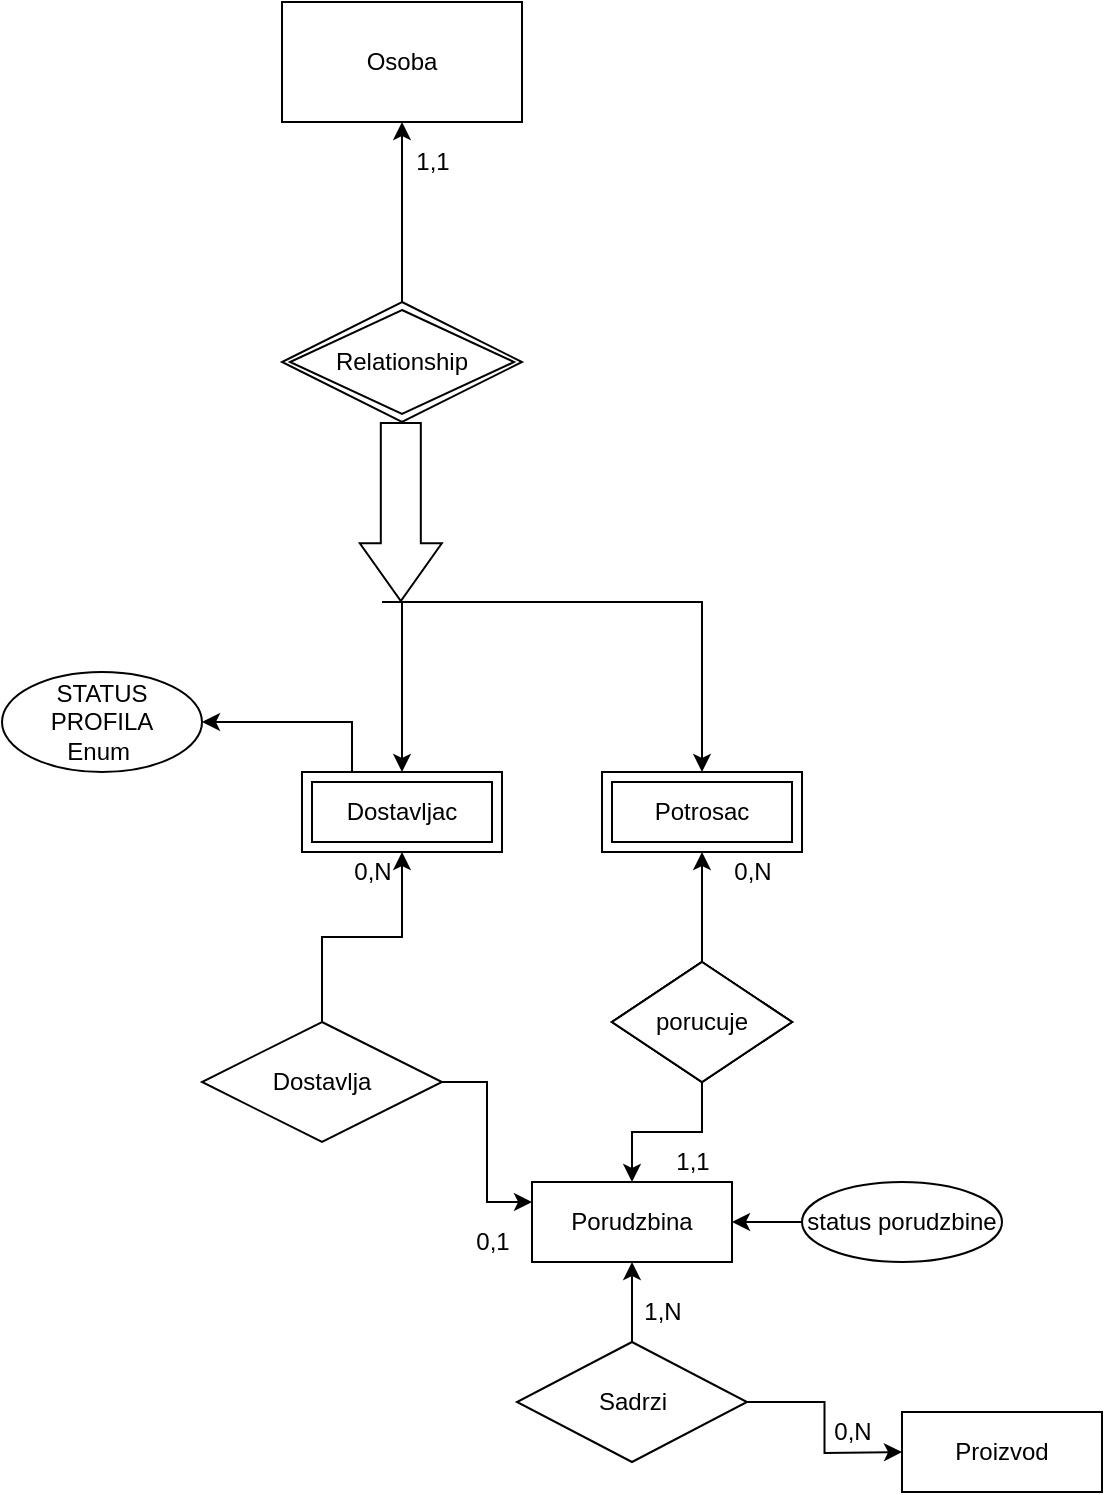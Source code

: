 <mxfile version="20.0.3" type="device"><diagram id="e6fF4WLdFnU5LFoM2gh0" name="Page-1"><mxGraphModel dx="1102" dy="450" grid="1" gridSize="10" guides="1" tooltips="1" connect="1" arrows="1" fold="1" page="1" pageScale="1" pageWidth="1400" pageHeight="850" math="0" shadow="0"><root><mxCell id="0"/><mxCell id="1" parent="0"/><mxCell id="QACB56RdOPSofUy4NIJa-3" value="Osoba&lt;br&gt;" style="rounded=0;whiteSpace=wrap;html=1;" parent="1" vertex="1"><mxGeometry x="190" y="20" width="120" height="60" as="geometry"/></mxCell><mxCell id="QACB56RdOPSofUy4NIJa-19" style="edgeStyle=orthogonalEdgeStyle;rounded=0;orthogonalLoop=1;jettySize=auto;html=1;exitX=0.5;exitY=0;exitDx=0;exitDy=0;entryX=0.5;entryY=1;entryDx=0;entryDy=0;" parent="1" source="QACB56RdOPSofUy4NIJa-5" target="QACB56RdOPSofUy4NIJa-3" edge="1"><mxGeometry relative="1" as="geometry"/></mxCell><mxCell id="QACB56RdOPSofUy4NIJa-5" value="Relationship" style="shape=rhombus;double=1;perimeter=rhombusPerimeter;whiteSpace=wrap;html=1;align=center;" parent="1" vertex="1"><mxGeometry x="190" y="170" width="120" height="60" as="geometry"/></mxCell><mxCell id="QACB56RdOPSofUy4NIJa-11" value="Potrosac" style="shape=ext;margin=3;double=1;whiteSpace=wrap;html=1;align=center;" parent="1" vertex="1"><mxGeometry x="350" y="405" width="100" height="40" as="geometry"/></mxCell><mxCell id="QACB56RdOPSofUy4NIJa-49" style="edgeStyle=orthogonalEdgeStyle;rounded=0;orthogonalLoop=1;jettySize=auto;html=1;exitX=0.25;exitY=0;exitDx=0;exitDy=0;" parent="1" source="QACB56RdOPSofUy4NIJa-12" target="QACB56RdOPSofUy4NIJa-21" edge="1"><mxGeometry relative="1" as="geometry"/></mxCell><mxCell id="QACB56RdOPSofUy4NIJa-12" value="Dostavljac" style="shape=ext;margin=3;double=1;whiteSpace=wrap;html=1;align=center;" parent="1" vertex="1"><mxGeometry x="200" y="405" width="100" height="40" as="geometry"/></mxCell><mxCell id="QACB56RdOPSofUy4NIJa-13" value="1,1" style="text;html=1;align=center;verticalAlign=middle;resizable=0;points=[];autosize=1;strokeColor=none;fillColor=none;" parent="1" vertex="1"><mxGeometry x="250" y="90" width="30" height="20" as="geometry"/></mxCell><mxCell id="QACB56RdOPSofUy4NIJa-14" value="" style="shape=flexArrow;endArrow=classic;html=1;rounded=0;width=20;endSize=9.294;" parent="1" edge="1"><mxGeometry width="50" height="50" relative="1" as="geometry"><mxPoint x="249.41" y="230" as="sourcePoint"/><mxPoint x="249.41" y="320" as="targetPoint"/></mxGeometry></mxCell><mxCell id="QACB56RdOPSofUy4NIJa-17" value="" style="endArrow=classic;html=1;rounded=0;" parent="1" target="QACB56RdOPSofUy4NIJa-12" edge="1"><mxGeometry width="50" height="50" relative="1" as="geometry"><mxPoint x="250" y="320" as="sourcePoint"/><mxPoint x="620" y="220" as="targetPoint"/></mxGeometry></mxCell><mxCell id="QACB56RdOPSofUy4NIJa-18" value="" style="endArrow=classic;html=1;rounded=0;" parent="1" target="QACB56RdOPSofUy4NIJa-11" edge="1"><mxGeometry width="50" height="50" relative="1" as="geometry"><mxPoint x="240" y="320" as="sourcePoint"/><mxPoint x="600" y="320" as="targetPoint"/><Array as="points"><mxPoint x="400" y="320"/></Array></mxGeometry></mxCell><mxCell id="QACB56RdOPSofUy4NIJa-21" value="STATUS PROFILA&lt;br&gt;Enum&amp;nbsp;&lt;br&gt;" style="ellipse;whiteSpace=wrap;html=1;" parent="1" vertex="1"><mxGeometry x="50" y="355" width="100" height="50" as="geometry"/></mxCell><mxCell id="QACB56RdOPSofUy4NIJa-24" value="Porudzbina&lt;br&gt;" style="whiteSpace=wrap;html=1;align=center;" parent="1" vertex="1"><mxGeometry x="315" y="610" width="100" height="40" as="geometry"/></mxCell><mxCell id="QACB56RdOPSofUy4NIJa-25" value="Proizvod" style="whiteSpace=wrap;html=1;align=center;" parent="1" vertex="1"><mxGeometry x="500" y="725" width="100" height="40" as="geometry"/></mxCell><mxCell id="QACB56RdOPSofUy4NIJa-29" style="edgeStyle=orthogonalEdgeStyle;rounded=0;orthogonalLoop=1;jettySize=auto;html=1;exitX=0.5;exitY=0;exitDx=0;exitDy=0;" parent="1" source="QACB56RdOPSofUy4NIJa-27" target="QACB56RdOPSofUy4NIJa-24" edge="1"><mxGeometry relative="1" as="geometry"/></mxCell><mxCell id="QACB56RdOPSofUy4NIJa-47" value="" style="edgeStyle=orthogonalEdgeStyle;rounded=0;orthogonalLoop=1;jettySize=auto;html=1;" parent="1" source="QACB56RdOPSofUy4NIJa-27" edge="1"><mxGeometry relative="1" as="geometry"><mxPoint x="500" y="745.0" as="targetPoint"/></mxGeometry></mxCell><mxCell id="QACB56RdOPSofUy4NIJa-27" value="Sadrzi" style="shape=rhombus;perimeter=rhombusPerimeter;whiteSpace=wrap;html=1;align=center;" parent="1" vertex="1"><mxGeometry x="307.5" y="690" width="115" height="60" as="geometry"/></mxCell><mxCell id="QACB56RdOPSofUy4NIJa-31" value="1,N" style="text;html=1;align=center;verticalAlign=middle;resizable=0;points=[];autosize=1;strokeColor=none;fillColor=none;" parent="1" vertex="1"><mxGeometry x="365" y="665" width="30" height="20" as="geometry"/></mxCell><mxCell id="QACB56RdOPSofUy4NIJa-32" value="0,N" style="text;html=1;align=center;verticalAlign=middle;resizable=0;points=[];autosize=1;strokeColor=none;fillColor=none;" parent="1" vertex="1"><mxGeometry x="460" y="725" width="30" height="20" as="geometry"/></mxCell><mxCell id="QACB56RdOPSofUy4NIJa-34" value="" style="edgeStyle=orthogonalEdgeStyle;rounded=0;orthogonalLoop=1;jettySize=auto;html=1;" parent="1" source="QACB56RdOPSofUy4NIJa-33" target="QACB56RdOPSofUy4NIJa-11" edge="1"><mxGeometry relative="1" as="geometry"/></mxCell><mxCell id="QACB56RdOPSofUy4NIJa-35" value="" style="edgeStyle=orthogonalEdgeStyle;rounded=0;orthogonalLoop=1;jettySize=auto;html=1;" parent="1" source="QACB56RdOPSofUy4NIJa-33" target="QACB56RdOPSofUy4NIJa-24" edge="1"><mxGeometry relative="1" as="geometry"/></mxCell><mxCell id="QACB56RdOPSofUy4NIJa-33" value="porucuje" style="shape=rhombus;perimeter=rhombusPerimeter;whiteSpace=wrap;html=1;align=center;" parent="1" vertex="1"><mxGeometry x="355" y="500" width="90" height="60" as="geometry"/></mxCell><mxCell id="QACB56RdOPSofUy4NIJa-36" value="1,1" style="text;html=1;align=center;verticalAlign=middle;resizable=0;points=[];autosize=1;strokeColor=none;fillColor=none;" parent="1" vertex="1"><mxGeometry x="380" y="590" width="30" height="20" as="geometry"/></mxCell><mxCell id="QACB56RdOPSofUy4NIJa-37" value="0,N" style="text;html=1;align=center;verticalAlign=middle;resizable=0;points=[];autosize=1;strokeColor=none;fillColor=none;" parent="1" vertex="1"><mxGeometry x="410" y="445" width="30" height="20" as="geometry"/></mxCell><mxCell id="QACB56RdOPSofUy4NIJa-38" value="porucuje" style="shape=rhombus;perimeter=rhombusPerimeter;whiteSpace=wrap;html=1;align=center;" parent="1" vertex="1"><mxGeometry x="355" y="500" width="90" height="60" as="geometry"/></mxCell><mxCell id="QACB56RdOPSofUy4NIJa-39" value="Porudzbina&lt;br&gt;" style="whiteSpace=wrap;html=1;align=center;" parent="1" vertex="1"><mxGeometry x="315" y="610" width="100" height="40" as="geometry"/></mxCell><mxCell id="QACB56RdOPSofUy4NIJa-40" value="porucuje" style="shape=rhombus;perimeter=rhombusPerimeter;whiteSpace=wrap;html=1;align=center;" parent="1" vertex="1"><mxGeometry x="355" y="500" width="90" height="60" as="geometry"/></mxCell><mxCell id="QACB56RdOPSofUy4NIJa-50" style="edgeStyle=orthogonalEdgeStyle;rounded=0;orthogonalLoop=1;jettySize=auto;html=1;exitX=0.5;exitY=0;exitDx=0;exitDy=0;" parent="1" source="QACB56RdOPSofUy4NIJa-48" target="QACB56RdOPSofUy4NIJa-12" edge="1"><mxGeometry relative="1" as="geometry"><mxPoint x="230" y="480" as="targetPoint"/></mxGeometry></mxCell><mxCell id="QACB56RdOPSofUy4NIJa-51" style="edgeStyle=orthogonalEdgeStyle;rounded=0;orthogonalLoop=1;jettySize=auto;html=1;exitX=1;exitY=0.5;exitDx=0;exitDy=0;entryX=0;entryY=0.25;entryDx=0;entryDy=0;" parent="1" source="QACB56RdOPSofUy4NIJa-48" target="QACB56RdOPSofUy4NIJa-39" edge="1"><mxGeometry relative="1" as="geometry"/></mxCell><mxCell id="QACB56RdOPSofUy4NIJa-48" value="Dostavlja" style="shape=rhombus;perimeter=rhombusPerimeter;whiteSpace=wrap;html=1;align=center;" parent="1" vertex="1"><mxGeometry x="150" y="530" width="120" height="60" as="geometry"/></mxCell><mxCell id="QACB56RdOPSofUy4NIJa-52" value="0,N" style="text;html=1;align=center;verticalAlign=middle;resizable=0;points=[];autosize=1;strokeColor=none;fillColor=none;" parent="1" vertex="1"><mxGeometry x="220" y="445" width="30" height="20" as="geometry"/></mxCell><mxCell id="QACB56RdOPSofUy4NIJa-53" value="0,1" style="text;html=1;align=center;verticalAlign=middle;resizable=0;points=[];autosize=1;strokeColor=none;fillColor=none;" parent="1" vertex="1"><mxGeometry x="280" y="630" width="30" height="20" as="geometry"/></mxCell><mxCell id="QACB56RdOPSofUy4NIJa-55" value="" style="edgeStyle=orthogonalEdgeStyle;rounded=0;orthogonalLoop=1;jettySize=auto;html=1;" parent="1" source="QACB56RdOPSofUy4NIJa-54" target="QACB56RdOPSofUy4NIJa-39" edge="1"><mxGeometry relative="1" as="geometry"/></mxCell><mxCell id="QACB56RdOPSofUy4NIJa-54" value="status porudzbine" style="ellipse;whiteSpace=wrap;html=1;align=center;" parent="1" vertex="1"><mxGeometry x="450" y="610" width="100" height="40" as="geometry"/></mxCell></root></mxGraphModel></diagram></mxfile>